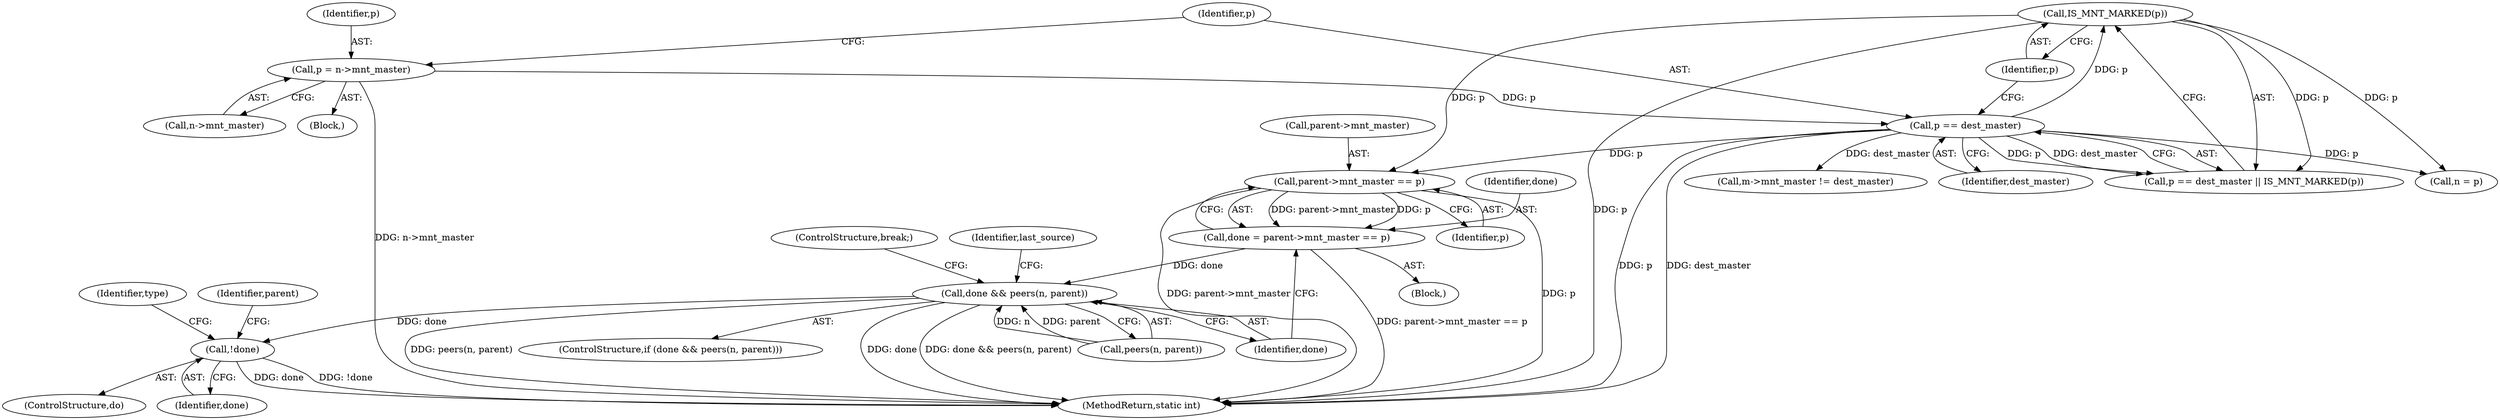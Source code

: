 digraph "0_linux_d29216842a85c7970c536108e093963f02714498_5@pointer" {
"1000176" [label="(Call,parent->mnt_master == p)"];
"1000158" [label="(Call,IS_MNT_MARKED(p))"];
"1000155" [label="(Call,p == dest_master)"];
"1000148" [label="(Call,p = n->mnt_master)"];
"1000174" [label="(Call,done = parent->mnt_master == p)"];
"1000182" [label="(Call,done && peers(n, parent))"];
"1000193" [label="(Call,!done)"];
"1000161" [label="(ControlStructure,do)"];
"1000165" [label="(Identifier,parent)"];
"1000159" [label="(Identifier,p)"];
"1000149" [label="(Identifier,p)"];
"1000155" [label="(Call,p == dest_master)"];
"1000183" [label="(Identifier,done)"];
"1000180" [label="(Identifier,p)"];
"1000193" [label="(Call,!done)"];
"1000182" [label="(Call,done && peers(n, parent))"];
"1000194" [label="(Identifier,done)"];
"1000156" [label="(Identifier,p)"];
"1000176" [label="(Call,parent->mnt_master == p)"];
"1000177" [label="(Call,parent->mnt_master)"];
"1000157" [label="(Identifier,dest_master)"];
"1000144" [label="(Call,n = p)"];
"1000150" [label="(Call,n->mnt_master)"];
"1000158" [label="(Call,IS_MNT_MARKED(p))"];
"1000189" [label="(Identifier,last_source)"];
"1000154" [label="(Call,p == dest_master || IS_MNT_MARKED(p))"];
"1000181" [label="(ControlStructure,if (done && peers(n, parent)))"];
"1000277" [label="(MethodReturn,static int)"];
"1000187" [label="(ControlStructure,break;)"];
"1000148" [label="(Call,p = n->mnt_master)"];
"1000162" [label="(Block,)"];
"1000184" [label="(Call,peers(n, parent))"];
"1000147" [label="(Block,)"];
"1000175" [label="(Identifier,done)"];
"1000249" [label="(Call,m->mnt_master != dest_master)"];
"1000174" [label="(Call,done = parent->mnt_master == p)"];
"1000196" [label="(Identifier,type)"];
"1000176" -> "1000174"  [label="AST: "];
"1000176" -> "1000180"  [label="CFG: "];
"1000177" -> "1000176"  [label="AST: "];
"1000180" -> "1000176"  [label="AST: "];
"1000174" -> "1000176"  [label="CFG: "];
"1000176" -> "1000277"  [label="DDG: p"];
"1000176" -> "1000277"  [label="DDG: parent->mnt_master"];
"1000176" -> "1000174"  [label="DDG: parent->mnt_master"];
"1000176" -> "1000174"  [label="DDG: p"];
"1000158" -> "1000176"  [label="DDG: p"];
"1000155" -> "1000176"  [label="DDG: p"];
"1000158" -> "1000154"  [label="AST: "];
"1000158" -> "1000159"  [label="CFG: "];
"1000159" -> "1000158"  [label="AST: "];
"1000154" -> "1000158"  [label="CFG: "];
"1000158" -> "1000277"  [label="DDG: p"];
"1000158" -> "1000144"  [label="DDG: p"];
"1000158" -> "1000154"  [label="DDG: p"];
"1000155" -> "1000158"  [label="DDG: p"];
"1000155" -> "1000154"  [label="AST: "];
"1000155" -> "1000157"  [label="CFG: "];
"1000156" -> "1000155"  [label="AST: "];
"1000157" -> "1000155"  [label="AST: "];
"1000159" -> "1000155"  [label="CFG: "];
"1000154" -> "1000155"  [label="CFG: "];
"1000155" -> "1000277"  [label="DDG: dest_master"];
"1000155" -> "1000277"  [label="DDG: p"];
"1000155" -> "1000144"  [label="DDG: p"];
"1000155" -> "1000154"  [label="DDG: p"];
"1000155" -> "1000154"  [label="DDG: dest_master"];
"1000148" -> "1000155"  [label="DDG: p"];
"1000155" -> "1000249"  [label="DDG: dest_master"];
"1000148" -> "1000147"  [label="AST: "];
"1000148" -> "1000150"  [label="CFG: "];
"1000149" -> "1000148"  [label="AST: "];
"1000150" -> "1000148"  [label="AST: "];
"1000156" -> "1000148"  [label="CFG: "];
"1000148" -> "1000277"  [label="DDG: n->mnt_master"];
"1000174" -> "1000162"  [label="AST: "];
"1000175" -> "1000174"  [label="AST: "];
"1000183" -> "1000174"  [label="CFG: "];
"1000174" -> "1000277"  [label="DDG: parent->mnt_master == p"];
"1000174" -> "1000182"  [label="DDG: done"];
"1000182" -> "1000181"  [label="AST: "];
"1000182" -> "1000183"  [label="CFG: "];
"1000182" -> "1000184"  [label="CFG: "];
"1000183" -> "1000182"  [label="AST: "];
"1000184" -> "1000182"  [label="AST: "];
"1000187" -> "1000182"  [label="CFG: "];
"1000189" -> "1000182"  [label="CFG: "];
"1000182" -> "1000277"  [label="DDG: done && peers(n, parent)"];
"1000182" -> "1000277"  [label="DDG: peers(n, parent)"];
"1000182" -> "1000277"  [label="DDG: done"];
"1000184" -> "1000182"  [label="DDG: n"];
"1000184" -> "1000182"  [label="DDG: parent"];
"1000182" -> "1000193"  [label="DDG: done"];
"1000193" -> "1000161"  [label="AST: "];
"1000193" -> "1000194"  [label="CFG: "];
"1000194" -> "1000193"  [label="AST: "];
"1000165" -> "1000193"  [label="CFG: "];
"1000196" -> "1000193"  [label="CFG: "];
"1000193" -> "1000277"  [label="DDG: done"];
"1000193" -> "1000277"  [label="DDG: !done"];
}
